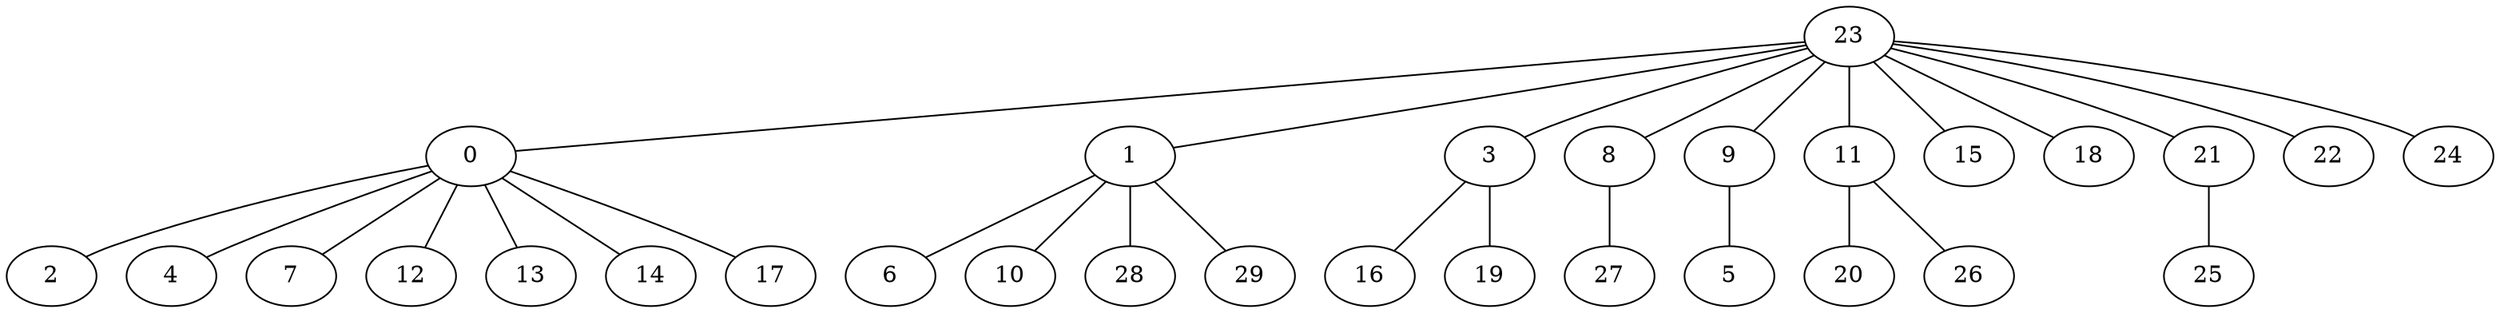 graph X {
23 -- 0;
23 -- 1;
23 -- 3;
23 -- 8;
23 -- 9;
23 -- 11;
23 -- 15;
23 -- 18;
23 -- 21;
23 -- 22;
23 -- 24;
0 -- 2;
0 -- 4;
0 -- 7;
0 -- 12;
0 -- 13;
0 -- 14;
0 -- 17;
1 -- 6;
1 -- 10;
1 -- 28;
1 -- 29;
3 -- 16;
3 -- 19;
8 -- 27;
9 -- 5;
11 -- 20;
11 -- 26;
21 -- 25;
}
